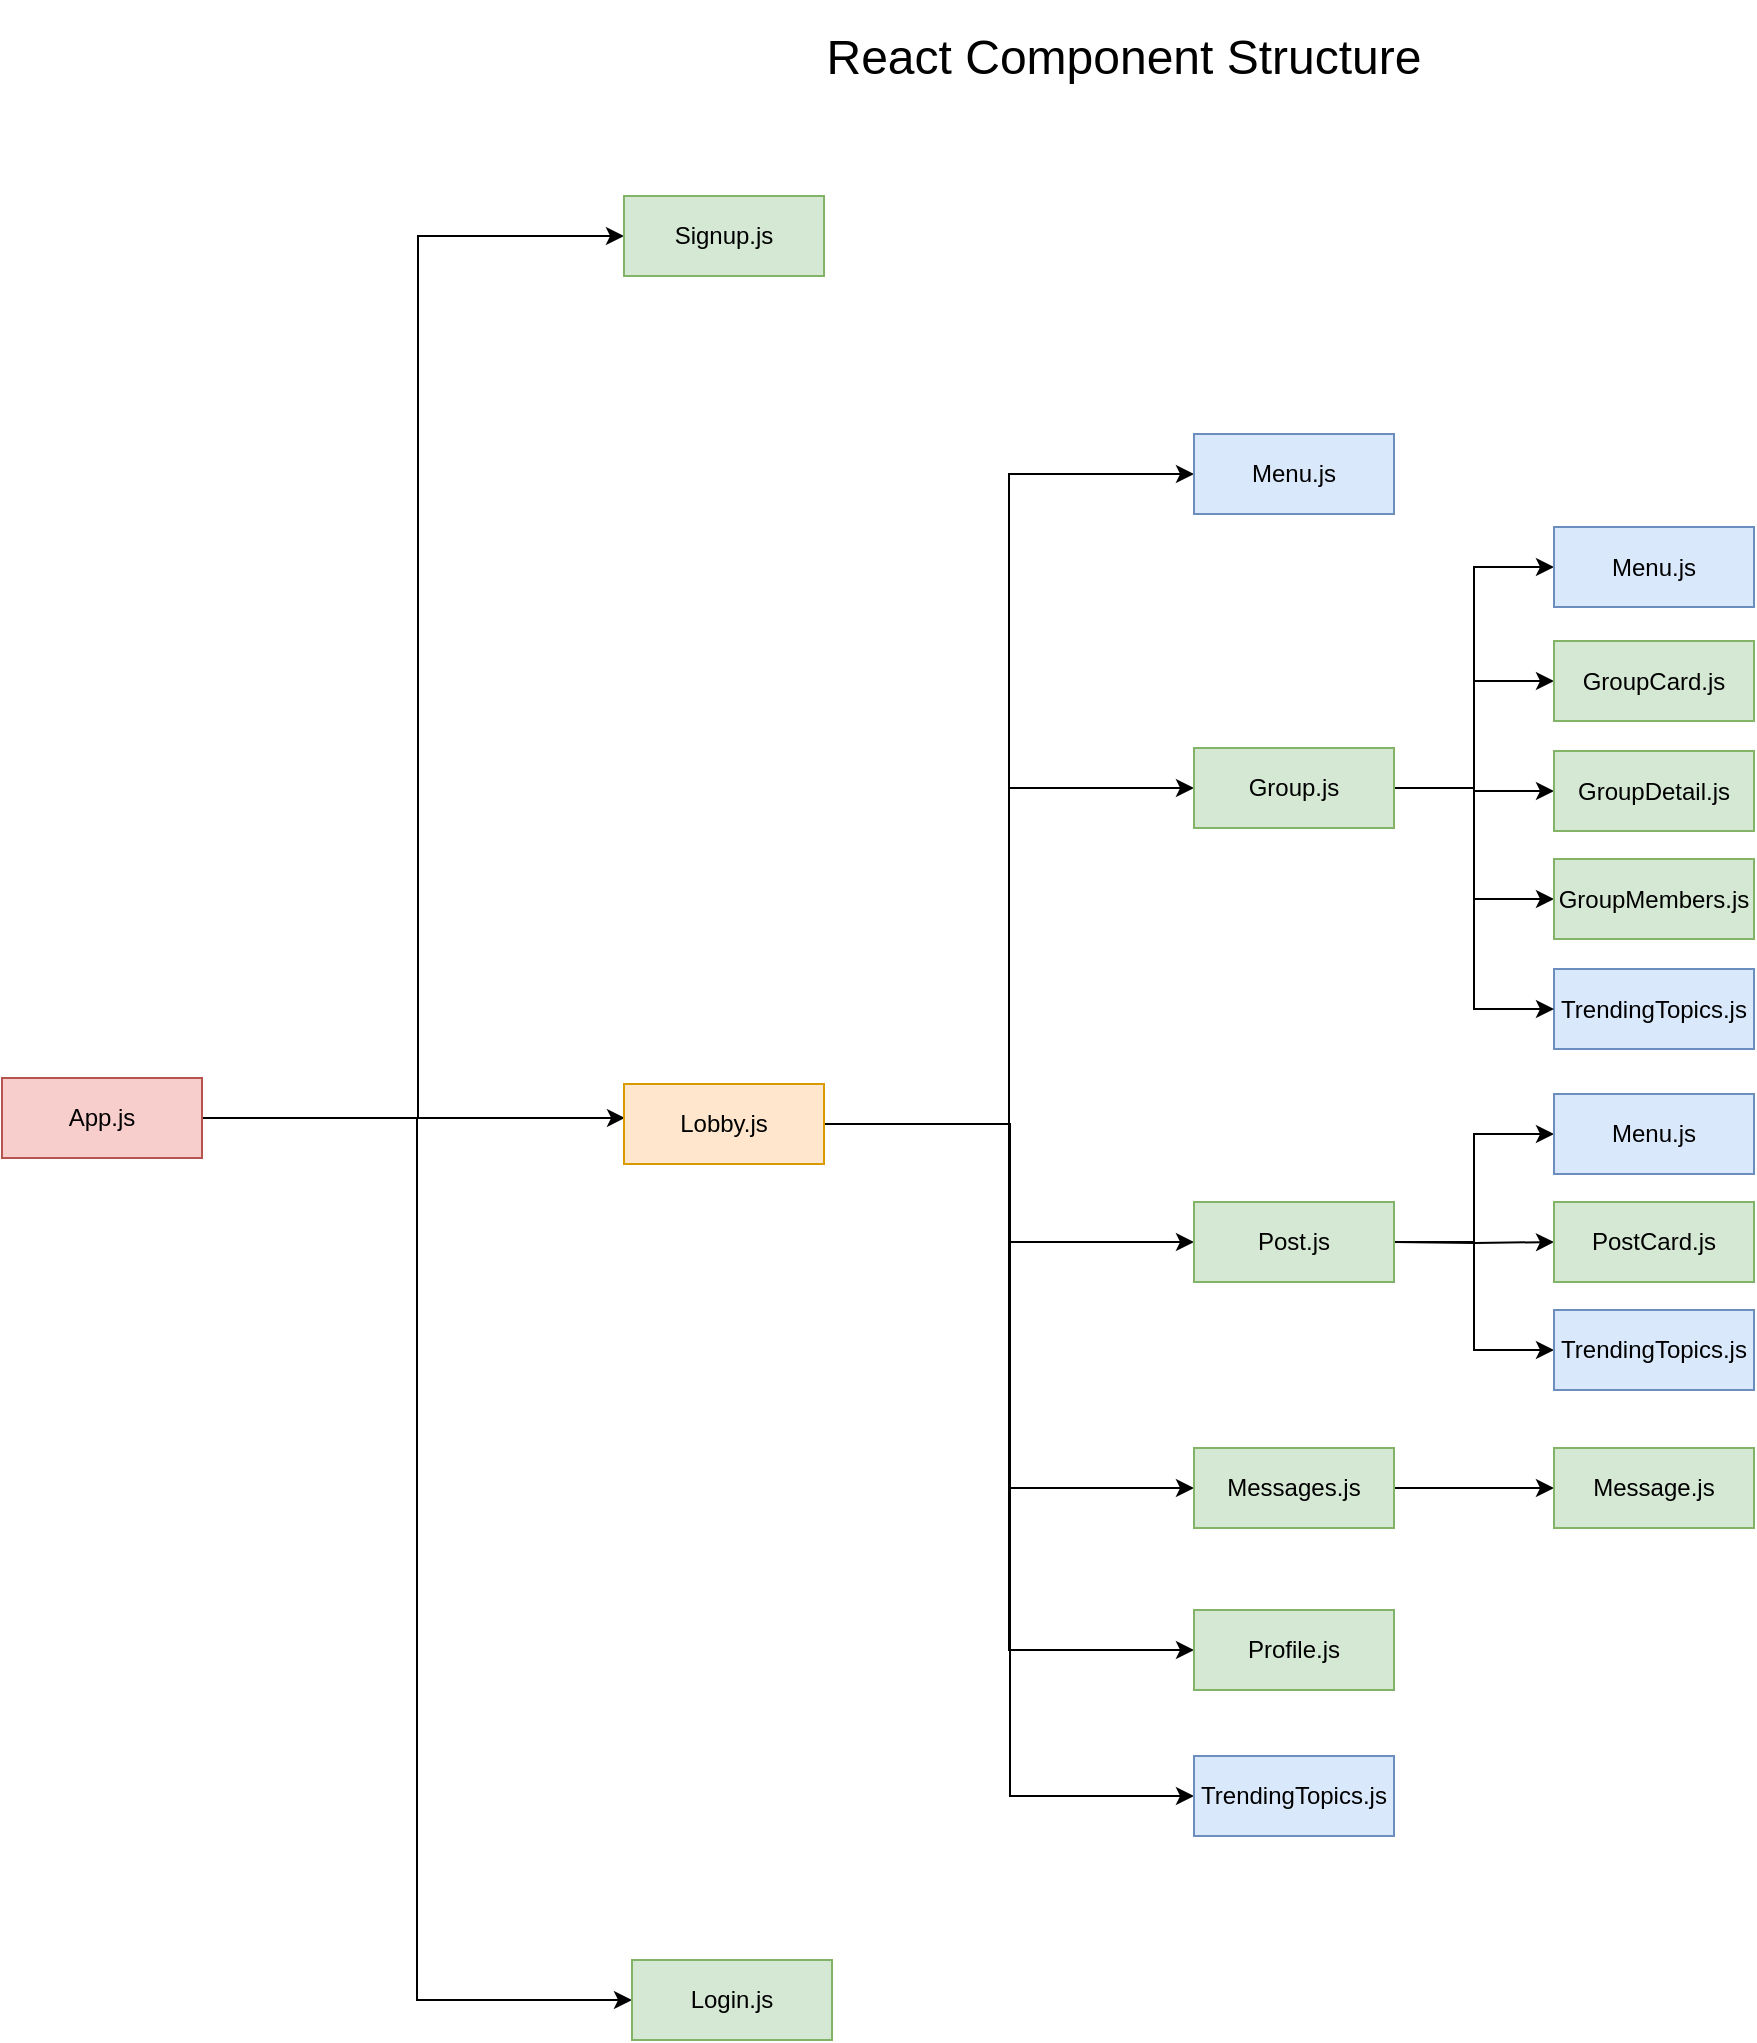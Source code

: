 <mxfile version="15.9.5" type="device"><diagram id="bTmcPf9NtzXBn70URAot" name="Page-1"><mxGraphModel dx="1892" dy="1226" grid="0" gridSize="10" guides="1" tooltips="1" connect="1" arrows="1" fold="1" page="1" pageScale="1" pageWidth="3300" pageHeight="4681" math="0" shadow="0"><root><mxCell id="0"/><mxCell id="1" parent="0"/><mxCell id="Kf-NjgqtXX72cWrc2k4R-26" style="edgeStyle=orthogonalEdgeStyle;rounded=0;orthogonalLoop=1;jettySize=auto;html=1;entryX=0;entryY=0.5;entryDx=0;entryDy=0;" parent="1" source="Kf-NjgqtXX72cWrc2k4R-12" target="Kf-NjgqtXX72cWrc2k4R-14" edge="1"><mxGeometry relative="1" as="geometry"><Array as="points"><mxPoint x="569" y="606"/><mxPoint x="569" y="165"/></Array></mxGeometry></mxCell><mxCell id="9Ajs7WRV3Yt2c8qcTbzu-4" style="edgeStyle=orthogonalEdgeStyle;rounded=0;orthogonalLoop=1;jettySize=auto;html=1;entryX=0.005;entryY=0.424;entryDx=0;entryDy=0;entryPerimeter=0;" edge="1" parent="1" source="Kf-NjgqtXX72cWrc2k4R-12" target="Kf-NjgqtXX72cWrc2k4R-15"><mxGeometry relative="1" as="geometry"/></mxCell><mxCell id="9Ajs7WRV3Yt2c8qcTbzu-6" style="edgeStyle=orthogonalEdgeStyle;rounded=0;orthogonalLoop=1;jettySize=auto;html=1;entryX=0;entryY=0.5;entryDx=0;entryDy=0;" edge="1" parent="1" source="Kf-NjgqtXX72cWrc2k4R-12" target="Kf-NjgqtXX72cWrc2k4R-13"><mxGeometry relative="1" as="geometry"/></mxCell><mxCell id="Kf-NjgqtXX72cWrc2k4R-12" value="App.js" style="whiteSpace=wrap;html=1;fillColor=#f8cecc;strokeColor=#b85450;" parent="1" vertex="1"><mxGeometry x="361" y="586" width="100" height="40" as="geometry"/></mxCell><mxCell id="Kf-NjgqtXX72cWrc2k4R-13" value="Login.js" style="whiteSpace=wrap;html=1;fillColor=#d5e8d4;strokeColor=#82b366;" parent="1" vertex="1"><mxGeometry x="676" y="1027" width="100" height="40" as="geometry"/></mxCell><mxCell id="Kf-NjgqtXX72cWrc2k4R-14" value="Signup.js" style="whiteSpace=wrap;html=1;fillColor=#d5e8d4;strokeColor=#82b366;" parent="1" vertex="1"><mxGeometry x="672" y="145" width="100" height="40" as="geometry"/></mxCell><mxCell id="Kf-NjgqtXX72cWrc2k4R-48" style="edgeStyle=orthogonalEdgeStyle;rounded=0;orthogonalLoop=1;jettySize=auto;html=1;entryX=0;entryY=0.5;entryDx=0;entryDy=0;" parent="1" source="Kf-NjgqtXX72cWrc2k4R-15" target="Kf-NjgqtXX72cWrc2k4R-20" edge="1"><mxGeometry relative="1" as="geometry"/></mxCell><mxCell id="Kf-NjgqtXX72cWrc2k4R-50" style="edgeStyle=orthogonalEdgeStyle;rounded=0;orthogonalLoop=1;jettySize=auto;html=1;entryX=0;entryY=0.5;entryDx=0;entryDy=0;" parent="1" source="Kf-NjgqtXX72cWrc2k4R-15" target="Kf-NjgqtXX72cWrc2k4R-49" edge="1"><mxGeometry relative="1" as="geometry"><Array as="points"><mxPoint x="865" y="609"/><mxPoint x="865" y="945"/></Array></mxGeometry></mxCell><mxCell id="Kf-NjgqtXX72cWrc2k4R-51" style="edgeStyle=orthogonalEdgeStyle;rounded=0;orthogonalLoop=1;jettySize=auto;html=1;entryX=0;entryY=0.5;entryDx=0;entryDy=0;" parent="1" source="Kf-NjgqtXX72cWrc2k4R-15" target="Kf-NjgqtXX72cWrc2k4R-45" edge="1"><mxGeometry relative="1" as="geometry"/></mxCell><mxCell id="Kf-NjgqtXX72cWrc2k4R-55" style="edgeStyle=orthogonalEdgeStyle;rounded=0;orthogonalLoop=1;jettySize=auto;html=1;entryX=0;entryY=0.5;entryDx=0;entryDy=0;" parent="1" source="Kf-NjgqtXX72cWrc2k4R-15" target="Kf-NjgqtXX72cWrc2k4R-19" edge="1"><mxGeometry relative="1" as="geometry"/></mxCell><mxCell id="Kf-NjgqtXX72cWrc2k4R-58" style="edgeStyle=orthogonalEdgeStyle;rounded=0;orthogonalLoop=1;jettySize=auto;html=1;entryX=0;entryY=0.5;entryDx=0;entryDy=0;" parent="1" source="Kf-NjgqtXX72cWrc2k4R-15" target="Kf-NjgqtXX72cWrc2k4R-17" edge="1"><mxGeometry relative="1" as="geometry"/></mxCell><mxCell id="9Ajs7WRV3Yt2c8qcTbzu-2" style="edgeStyle=orthogonalEdgeStyle;rounded=0;orthogonalLoop=1;jettySize=auto;html=1;entryX=0;entryY=0.5;entryDx=0;entryDy=0;" edge="1" parent="1" source="Kf-NjgqtXX72cWrc2k4R-15" target="Kf-NjgqtXX72cWrc2k4R-18"><mxGeometry relative="1" as="geometry"/></mxCell><mxCell id="Kf-NjgqtXX72cWrc2k4R-15" value="Lobby.js" style="whiteSpace=wrap;html=1;fillColor=#ffe6cc;strokeColor=#d79b00;" parent="1" vertex="1"><mxGeometry x="672" y="589" width="100" height="40" as="geometry"/></mxCell><mxCell id="Kf-NjgqtXX72cWrc2k4R-16" value="TrendingTopics.js" style="whiteSpace=wrap;html=1;fillColor=#dae8fc;strokeColor=#6c8ebf;" parent="1" vertex="1"><mxGeometry x="1137" y="531.5" width="100" height="40" as="geometry"/></mxCell><mxCell id="9Ajs7WRV3Yt2c8qcTbzu-1" style="edgeStyle=orthogonalEdgeStyle;rounded=0;orthogonalLoop=1;jettySize=auto;html=1;entryX=0;entryY=0.5;entryDx=0;entryDy=0;" edge="1" parent="1" source="Kf-NjgqtXX72cWrc2k4R-17"><mxGeometry relative="1" as="geometry"><mxPoint x="1137" y="791" as="targetPoint"/></mxGeometry></mxCell><mxCell id="Kf-NjgqtXX72cWrc2k4R-17" value="Messages.js" style="whiteSpace=wrap;html=1;fillColor=#d5e8d4;strokeColor=#82b366;" parent="1" vertex="1"><mxGeometry x="957" y="771" width="100" height="40" as="geometry"/></mxCell><mxCell id="Kf-NjgqtXX72cWrc2k4R-18" value="Profile.js" style="whiteSpace=wrap;html=1;fillColor=#d5e8d4;strokeColor=#82b366;" parent="1" vertex="1"><mxGeometry x="957" y="852" width="100" height="40" as="geometry"/></mxCell><mxCell id="Kf-NjgqtXX72cWrc2k4R-35" style="edgeStyle=orthogonalEdgeStyle;rounded=0;orthogonalLoop=1;jettySize=auto;html=1;entryX=0;entryY=0.5;entryDx=0;entryDy=0;" parent="1" target="Kf-NjgqtXX72cWrc2k4R-24" edge="1"><mxGeometry relative="1" as="geometry"><mxPoint x="846.429" y="560" as="targetPoint"/><mxPoint x="1057" y="668" as="sourcePoint"/></mxGeometry></mxCell><mxCell id="Kf-NjgqtXX72cWrc2k4R-56" style="edgeStyle=orthogonalEdgeStyle;rounded=0;orthogonalLoop=1;jettySize=auto;html=1;entryX=0;entryY=0.5;entryDx=0;entryDy=0;" parent="1" source="Kf-NjgqtXX72cWrc2k4R-19" target="Kf-NjgqtXX72cWrc2k4R-52" edge="1"><mxGeometry relative="1" as="geometry"/></mxCell><mxCell id="Kf-NjgqtXX72cWrc2k4R-57" style="edgeStyle=orthogonalEdgeStyle;rounded=0;orthogonalLoop=1;jettySize=auto;html=1;entryX=0;entryY=0.5;entryDx=0;entryDy=0;" parent="1" source="Kf-NjgqtXX72cWrc2k4R-19" target="Kf-NjgqtXX72cWrc2k4R-53" edge="1"><mxGeometry relative="1" as="geometry"/></mxCell><mxCell id="Kf-NjgqtXX72cWrc2k4R-19" value="Post.js" style="whiteSpace=wrap;html=1;fillColor=#d5e8d4;strokeColor=#82b366;" parent="1" vertex="1"><mxGeometry x="957" y="648" width="100" height="40" as="geometry"/></mxCell><mxCell id="Kf-NjgqtXX72cWrc2k4R-37" style="edgeStyle=orthogonalEdgeStyle;rounded=0;orthogonalLoop=1;jettySize=auto;html=1;entryX=0;entryY=0.5;entryDx=0;entryDy=0;" parent="1" source="Kf-NjgqtXX72cWrc2k4R-20" target="Kf-NjgqtXX72cWrc2k4R-21" edge="1"><mxGeometry relative="1" as="geometry"/></mxCell><mxCell id="Kf-NjgqtXX72cWrc2k4R-38" style="edgeStyle=orthogonalEdgeStyle;rounded=0;orthogonalLoop=1;jettySize=auto;html=1;entryX=0;entryY=0.5;entryDx=0;entryDy=0;" parent="1" source="Kf-NjgqtXX72cWrc2k4R-20" target="Kf-NjgqtXX72cWrc2k4R-23" edge="1"><mxGeometry relative="1" as="geometry"/></mxCell><mxCell id="Kf-NjgqtXX72cWrc2k4R-41" style="edgeStyle=orthogonalEdgeStyle;rounded=0;orthogonalLoop=1;jettySize=auto;html=1;entryX=0;entryY=0.5;entryDx=0;entryDy=0;" parent="1" source="Kf-NjgqtXX72cWrc2k4R-20" target="Kf-NjgqtXX72cWrc2k4R-39" edge="1"><mxGeometry relative="1" as="geometry"/></mxCell><mxCell id="Kf-NjgqtXX72cWrc2k4R-42" style="edgeStyle=orthogonalEdgeStyle;rounded=0;orthogonalLoop=1;jettySize=auto;html=1;entryX=0;entryY=0.5;entryDx=0;entryDy=0;" parent="1" source="Kf-NjgqtXX72cWrc2k4R-20" target="Kf-NjgqtXX72cWrc2k4R-16" edge="1"><mxGeometry relative="1" as="geometry"/></mxCell><mxCell id="Kf-NjgqtXX72cWrc2k4R-44" style="edgeStyle=orthogonalEdgeStyle;rounded=0;orthogonalLoop=1;jettySize=auto;html=1;entryX=0;entryY=0.5;entryDx=0;entryDy=0;" parent="1" source="Kf-NjgqtXX72cWrc2k4R-20" target="Kf-NjgqtXX72cWrc2k4R-22" edge="1"><mxGeometry relative="1" as="geometry"/></mxCell><mxCell id="Kf-NjgqtXX72cWrc2k4R-20" value="Group.js" style="whiteSpace=wrap;html=1;fillColor=#d5e8d4;strokeColor=#82b366;" parent="1" vertex="1"><mxGeometry x="957" y="421" width="100" height="40" as="geometry"/></mxCell><mxCell id="Kf-NjgqtXX72cWrc2k4R-21" value="GroupDetail.js" style="whiteSpace=wrap;html=1;fillColor=#d5e8d4;strokeColor=#82b366;" parent="1" vertex="1"><mxGeometry x="1137" y="422.5" width="100" height="40" as="geometry"/></mxCell><mxCell id="Kf-NjgqtXX72cWrc2k4R-22" value="GroupCard.js" style="whiteSpace=wrap;html=1;fillColor=#d5e8d4;strokeColor=#82b366;" parent="1" vertex="1"><mxGeometry x="1137" y="367.5" width="100" height="40" as="geometry"/></mxCell><mxCell id="Kf-NjgqtXX72cWrc2k4R-23" value="GroupMembers.js" style="whiteSpace=wrap;html=1;fillColor=#d5e8d4;strokeColor=#82b366;" parent="1" vertex="1"><mxGeometry x="1137" y="476.5" width="100" height="40" as="geometry"/></mxCell><mxCell id="Kf-NjgqtXX72cWrc2k4R-24" value="PostCard.js" style="whiteSpace=wrap;html=1;fillColor=#d5e8d4;strokeColor=#82b366;" parent="1" vertex="1"><mxGeometry x="1137" y="648" width="100" height="40" as="geometry"/></mxCell><mxCell id="Kf-NjgqtXX72cWrc2k4R-39" value="Menu.js" style="whiteSpace=wrap;html=1;fillColor=#dae8fc;strokeColor=#6c8ebf;" parent="1" vertex="1"><mxGeometry x="1137" y="310.5" width="100" height="40" as="geometry"/></mxCell><mxCell id="Kf-NjgqtXX72cWrc2k4R-45" value="Menu.js" style="whiteSpace=wrap;html=1;fillColor=#dae8fc;strokeColor=#6c8ebf;" parent="1" vertex="1"><mxGeometry x="957" y="264" width="100" height="40" as="geometry"/></mxCell><mxCell id="Kf-NjgqtXX72cWrc2k4R-49" value="TrendingTopics.js" style="whiteSpace=wrap;html=1;fillColor=#dae8fc;strokeColor=#6c8ebf;" parent="1" vertex="1"><mxGeometry x="957" y="925" width="100" height="40" as="geometry"/></mxCell><mxCell id="Kf-NjgqtXX72cWrc2k4R-52" value="Menu.js" style="whiteSpace=wrap;html=1;fillColor=#dae8fc;strokeColor=#6c8ebf;" parent="1" vertex="1"><mxGeometry x="1137" y="594" width="100" height="40" as="geometry"/></mxCell><mxCell id="Kf-NjgqtXX72cWrc2k4R-53" value="TrendingTopics.js" style="whiteSpace=wrap;html=1;fillColor=#dae8fc;strokeColor=#6c8ebf;" parent="1" vertex="1"><mxGeometry x="1137" y="702" width="100" height="40" as="geometry"/></mxCell><mxCell id="Kf-NjgqtXX72cWrc2k4R-60" value="Message.js" style="whiteSpace=wrap;html=1;fillColor=#d5e8d4;strokeColor=#82b366;" parent="1" vertex="1"><mxGeometry x="1137" y="771" width="100" height="40" as="geometry"/></mxCell><mxCell id="9Ajs7WRV3Yt2c8qcTbzu-9" value="&lt;font style=&quot;font-size: 24px&quot;&gt;React Component Structure&lt;/font&gt;" style="rounded=0;whiteSpace=wrap;html=1;fillColor=default;strokeColor=none;" vertex="1" parent="1"><mxGeometry x="710" y="47" width="424" height="58" as="geometry"/></mxCell></root></mxGraphModel></diagram></mxfile>